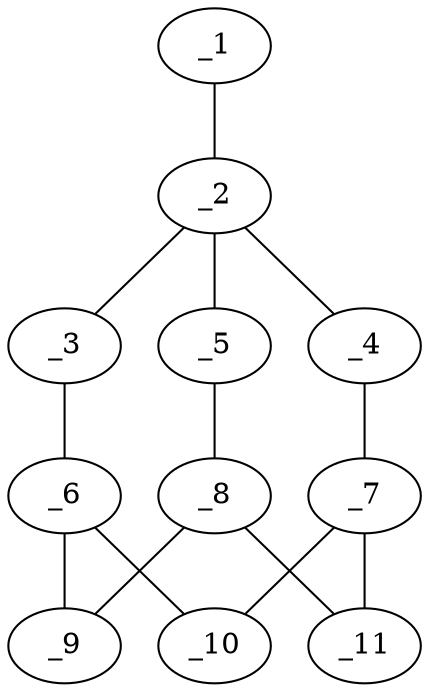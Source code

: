 graph molid83653 {
	_1	 [charge=0,
		chem=4,
		symbol="N  ",
		x="5.2163",
		y="-0.9753"];
	_2	 [charge=0,
		chem=1,
		symbol="C  ",
		x="4.5092",
		y="-0.2682"];
	_1 -- _2	 [valence=1];
	_3	 [charge=0,
		chem=1,
		symbol="C  ",
		x="4.5092",
		y="0.6973"];
	_2 -- _3	 [valence=1];
	_4	 [charge=0,
		chem=1,
		symbol="C  ",
		x="3.8876",
		y="-1.1801"];
	_2 -- _4	 [valence=1];
	_5	 [charge=0,
		chem=1,
		symbol="C  ",
		x="3.673",
		y="-0.571"];
	_2 -- _5	 [valence=1];
	_6	 [charge=0,
		chem=1,
		symbol="C  ",
		x="3.673",
		y="1.1801"];
	_3 -- _6	 [valence=1];
	_7	 [charge=0,
		chem=1,
		symbol="C  ",
		x="2.9819",
		y="-0.7033"];
	_4 -- _7	 [valence=1];
	_8	 [charge=0,
		chem=1,
		symbol="C  ",
		x="2.8368",
		y="-0.2682"];
	_5 -- _8	 [valence=1];
	_9	 [charge=0,
		chem=1,
		symbol="C  ",
		x="2.8368",
		y="0.6973"];
	_6 -- _9	 [valence=1];
	_10	 [charge=0,
		chem=1,
		symbol="C  ",
		x="2.9819",
		y="0.342"];
	_6 -- _10	 [valence=1];
	_7 -- _10	 [valence=1];
	_11	 [charge=0,
		chem=1,
		symbol="C  ",
		x=2,
		y="-0.751"];
	_7 -- _11	 [valence=1];
	_8 -- _9	 [valence=1];
	_8 -- _11	 [valence=1];
}
